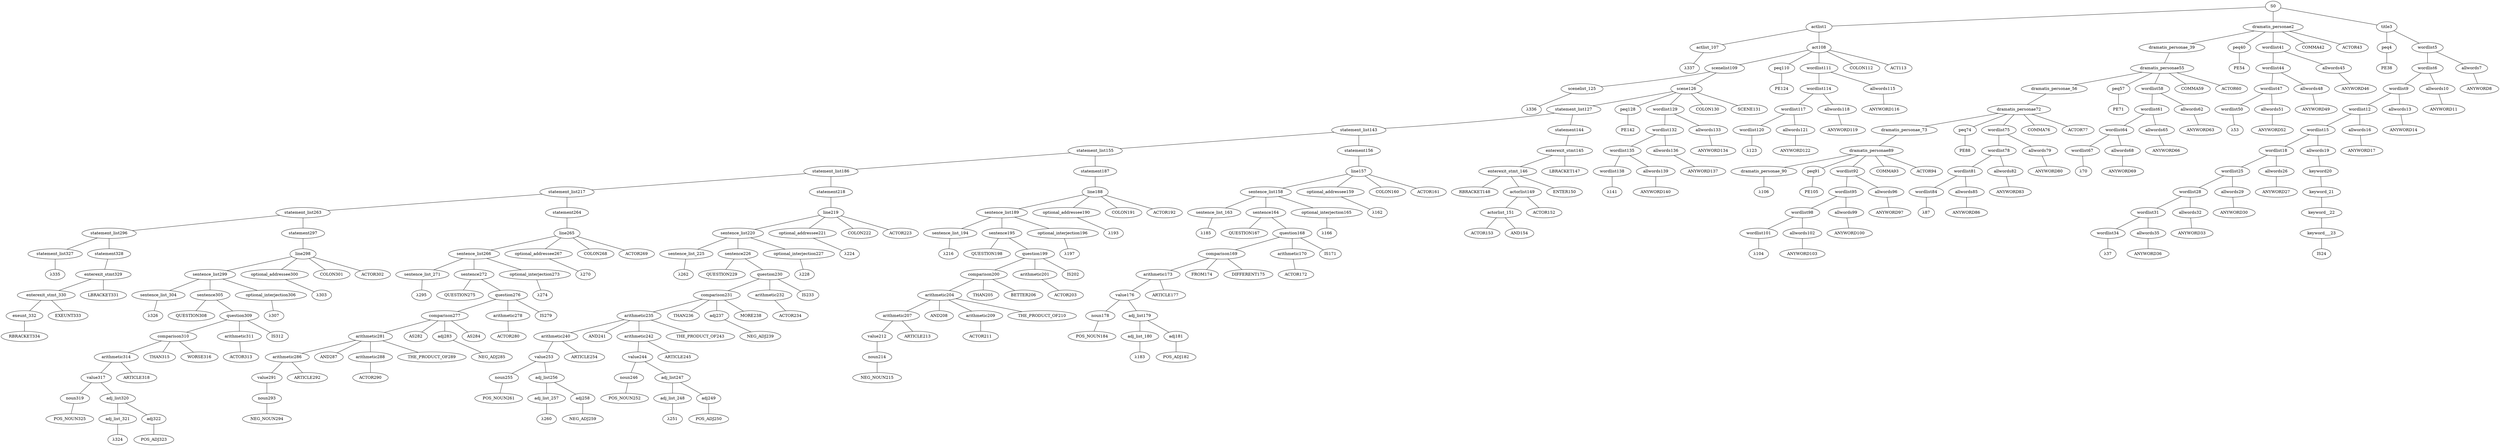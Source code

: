 strict graph {
	S0 -- actlist1
	S0 -- dramatis_personae2
	S0 -- title3

	title3 -- peq4
	title3 -- wordlist5

	wordlist5 -- wordlist6
	wordlist5 -- allwords7

	allwords7 -- ANYWORD8


	wordlist6 -- wordlist9
	wordlist6 -- allwords10

	allwords10 -- ANYWORD11


	wordlist9 -- wordlist12
	wordlist9 -- allwords13

	allwords13 -- ANYWORD14


	wordlist12 -- wordlist15
	wordlist12 -- allwords16

	allwords16 -- ANYWORD17


	wordlist15 -- wordlist18
	wordlist15 -- allwords19

	allwords19 -- keyword20

	keyword20 -- keyword_21

	keyword_21 -- keyword__22

	keyword__22 -- keyword___23

	keyword___23 -- IS24


	wordlist18 -- wordlist25
	wordlist18 -- allwords26

	allwords26 -- ANYWORD27


	wordlist25 -- wordlist28
	wordlist25 -- allwords29

	allwords29 -- ANYWORD30


	wordlist28 -- wordlist31
	wordlist28 -- allwords32

	allwords32 -- ANYWORD33


	wordlist31 -- wordlist34
	wordlist31 -- allwords35

	allwords35 -- ANYWORD36


	wordlist34 -- λ37

	peq4 -- PE38


	dramatis_personae2 -- dramatis_personae_39
	dramatis_personae2 -- peq40
	dramatis_personae2 -- wordlist41
	dramatis_personae2 -- COMMA42
	dramatis_personae2 -- ACTOR43



	wordlist41 -- wordlist44
	wordlist41 -- allwords45

	allwords45 -- ANYWORD46


	wordlist44 -- wordlist47
	wordlist44 -- allwords48

	allwords48 -- ANYWORD49


	wordlist47 -- wordlist50
	wordlist47 -- allwords51

	allwords51 -- ANYWORD52


	wordlist50 -- λ53

	peq40 -- PE54


	dramatis_personae_39 -- dramatis_personae55

	dramatis_personae55 -- dramatis_personae_56
	dramatis_personae55 -- peq57
	dramatis_personae55 -- wordlist58
	dramatis_personae55 -- COMMA59
	dramatis_personae55 -- ACTOR60



	wordlist58 -- wordlist61
	wordlist58 -- allwords62

	allwords62 -- ANYWORD63


	wordlist61 -- wordlist64
	wordlist61 -- allwords65

	allwords65 -- ANYWORD66


	wordlist64 -- wordlist67
	wordlist64 -- allwords68

	allwords68 -- ANYWORD69


	wordlist67 -- λ70

	peq57 -- PE71


	dramatis_personae_56 -- dramatis_personae72

	dramatis_personae72 -- dramatis_personae_73
	dramatis_personae72 -- peq74
	dramatis_personae72 -- wordlist75
	dramatis_personae72 -- COMMA76
	dramatis_personae72 -- ACTOR77



	wordlist75 -- wordlist78
	wordlist75 -- allwords79

	allwords79 -- ANYWORD80


	wordlist78 -- wordlist81
	wordlist78 -- allwords82

	allwords82 -- ANYWORD83


	wordlist81 -- wordlist84
	wordlist81 -- allwords85

	allwords85 -- ANYWORD86


	wordlist84 -- λ87

	peq74 -- PE88


	dramatis_personae_73 -- dramatis_personae89

	dramatis_personae89 -- dramatis_personae_90
	dramatis_personae89 -- peq91
	dramatis_personae89 -- wordlist92
	dramatis_personae89 -- COMMA93
	dramatis_personae89 -- ACTOR94



	wordlist92 -- wordlist95
	wordlist92 -- allwords96

	allwords96 -- ANYWORD97


	wordlist95 -- wordlist98
	wordlist95 -- allwords99

	allwords99 -- ANYWORD100


	wordlist98 -- wordlist101
	wordlist98 -- allwords102

	allwords102 -- ANYWORD103


	wordlist101 -- λ104

	peq91 -- PE105


	dramatis_personae_90 -- λ106

	actlist1 -- actlist_107
	actlist1 -- act108

	act108 -- scenelist109
	act108 -- peq110
	act108 -- wordlist111
	act108 -- COLON112
	act108 -- ACT113



	wordlist111 -- wordlist114
	wordlist111 -- allwords115

	allwords115 -- ANYWORD116


	wordlist114 -- wordlist117
	wordlist114 -- allwords118

	allwords118 -- ANYWORD119


	wordlist117 -- wordlist120
	wordlist117 -- allwords121

	allwords121 -- ANYWORD122


	wordlist120 -- λ123

	peq110 -- PE124


	scenelist109 -- scenelist_125
	scenelist109 -- scene126

	scene126 -- statement_list127
	scene126 -- peq128
	scene126 -- wordlist129
	scene126 -- COLON130
	scene126 -- SCENE131



	wordlist129 -- wordlist132
	wordlist129 -- allwords133

	allwords133 -- ANYWORD134


	wordlist132 -- wordlist135
	wordlist132 -- allwords136

	allwords136 -- ANYWORD137


	wordlist135 -- wordlist138
	wordlist135 -- allwords139

	allwords139 -- ANYWORD140


	wordlist138 -- λ141

	peq128 -- PE142


	statement_list127 -- statement_list143
	statement_list127 -- statement144

	statement144 -- enterexit_stmt145

	enterexit_stmt145 -- enterexit_stmt_146
	enterexit_stmt145 -- LBRACKET147


	enterexit_stmt_146 -- RBRACKET148
	enterexit_stmt_146 -- actorlist149
	enterexit_stmt_146 -- ENTER150


	actorlist149 -- actorlist_151
	actorlist149 -- ACTOR152


	actorlist_151 -- ACTOR153
	actorlist_151 -- AND154




	statement_list143 -- statement_list155
	statement_list143 -- statement156

	statement156 -- line157

	line157 -- sentence_list158
	line157 -- optional_addressee159
	line157 -- COLON160
	line157 -- ACTOR161



	optional_addressee159 -- λ162

	sentence_list158 -- sentence_list_163
	sentence_list158 -- sentence164
	sentence_list158 -- optional_interjection165

	optional_interjection165 -- λ166

	sentence164 -- QUESTION167
	sentence164 -- question168

	question168 -- comparison169
	question168 -- arithmetic170
	question168 -- IS171


	arithmetic170 -- ACTOR172


	comparison169 -- arithmetic173
	comparison169 -- FROM174
	comparison169 -- DIFFERENT175



	arithmetic173 -- value176
	arithmetic173 -- ARTICLE177


	value176 -- noun178
	value176 -- adj_list179

	adj_list179 -- adj_list_180
	adj_list179 -- adj181

	adj181 -- POS_ADJ182


	adj_list_180 -- λ183

	noun178 -- POS_NOUN184



	sentence_list_163 -- λ185

	statement_list155 -- statement_list186
	statement_list155 -- statement187

	statement187 -- line188

	line188 -- sentence_list189
	line188 -- optional_addressee190
	line188 -- COLON191
	line188 -- ACTOR192



	optional_addressee190 -- λ193

	sentence_list189 -- sentence_list_194
	sentence_list189 -- sentence195
	sentence_list189 -- optional_interjection196

	optional_interjection196 -- λ197

	sentence195 -- QUESTION198
	sentence195 -- question199

	question199 -- comparison200
	question199 -- arithmetic201
	question199 -- IS202


	arithmetic201 -- ACTOR203


	comparison200 -- arithmetic204
	comparison200 -- THAN205
	comparison200 -- BETTER206



	arithmetic204 -- arithmetic207
	arithmetic204 -- AND208
	arithmetic204 -- arithmetic209
	arithmetic204 -- THE_PRODUCT_OF210


	arithmetic209 -- ACTOR211



	arithmetic207 -- value212
	arithmetic207 -- ARTICLE213


	value212 -- noun214

	noun214 -- NEG_NOUN215



	sentence_list_194 -- λ216

	statement_list186 -- statement_list217
	statement_list186 -- statement218

	statement218 -- line219

	line219 -- sentence_list220
	line219 -- optional_addressee221
	line219 -- COLON222
	line219 -- ACTOR223



	optional_addressee221 -- λ224

	sentence_list220 -- sentence_list_225
	sentence_list220 -- sentence226
	sentence_list220 -- optional_interjection227

	optional_interjection227 -- λ228

	sentence226 -- QUESTION229
	sentence226 -- question230

	question230 -- comparison231
	question230 -- arithmetic232
	question230 -- IS233


	arithmetic232 -- ACTOR234


	comparison231 -- arithmetic235
	comparison231 -- THAN236
	comparison231 -- adj237
	comparison231 -- MORE238


	adj237 -- NEG_ADJ239



	arithmetic235 -- arithmetic240
	arithmetic235 -- AND241
	arithmetic235 -- arithmetic242
	arithmetic235 -- THE_PRODUCT_OF243


	arithmetic242 -- value244
	arithmetic242 -- ARTICLE245


	value244 -- noun246
	value244 -- adj_list247

	adj_list247 -- adj_list_248
	adj_list247 -- adj249

	adj249 -- POS_ADJ250


	adj_list_248 -- λ251

	noun246 -- POS_NOUN252



	arithmetic240 -- value253
	arithmetic240 -- ARTICLE254


	value253 -- noun255
	value253 -- adj_list256

	adj_list256 -- adj_list_257
	adj_list256 -- adj258

	adj258 -- NEG_ADJ259


	adj_list_257 -- λ260

	noun255 -- POS_NOUN261



	sentence_list_225 -- λ262

	statement_list217 -- statement_list263
	statement_list217 -- statement264

	statement264 -- line265

	line265 -- sentence_list266
	line265 -- optional_addressee267
	line265 -- COLON268
	line265 -- ACTOR269



	optional_addressee267 -- λ270

	sentence_list266 -- sentence_list_271
	sentence_list266 -- sentence272
	sentence_list266 -- optional_interjection273

	optional_interjection273 -- λ274

	sentence272 -- QUESTION275
	sentence272 -- question276

	question276 -- comparison277
	question276 -- arithmetic278
	question276 -- IS279


	arithmetic278 -- ACTOR280


	comparison277 -- arithmetic281
	comparison277 -- AS282
	comparison277 -- adj283
	comparison277 -- AS284


	adj283 -- NEG_ADJ285



	arithmetic281 -- arithmetic286
	arithmetic281 -- AND287
	arithmetic281 -- arithmetic288
	arithmetic281 -- THE_PRODUCT_OF289


	arithmetic288 -- ACTOR290



	arithmetic286 -- value291
	arithmetic286 -- ARTICLE292


	value291 -- noun293

	noun293 -- NEG_NOUN294



	sentence_list_271 -- λ295

	statement_list263 -- statement_list296
	statement_list263 -- statement297

	statement297 -- line298

	line298 -- sentence_list299
	line298 -- optional_addressee300
	line298 -- COLON301
	line298 -- ACTOR302



	optional_addressee300 -- λ303

	sentence_list299 -- sentence_list_304
	sentence_list299 -- sentence305
	sentence_list299 -- optional_interjection306

	optional_interjection306 -- λ307

	sentence305 -- QUESTION308
	sentence305 -- question309

	question309 -- comparison310
	question309 -- arithmetic311
	question309 -- IS312


	arithmetic311 -- ACTOR313


	comparison310 -- arithmetic314
	comparison310 -- THAN315
	comparison310 -- WORSE316



	arithmetic314 -- value317
	arithmetic314 -- ARTICLE318


	value317 -- noun319
	value317 -- adj_list320

	adj_list320 -- adj_list_321
	adj_list320 -- adj322

	adj322 -- POS_ADJ323


	adj_list_321 -- λ324

	noun319 -- POS_NOUN325



	sentence_list_304 -- λ326

	statement_list296 -- statement_list327
	statement_list296 -- statement328

	statement328 -- enterexit_stmt329

	enterexit_stmt329 -- enterexit_stmt_330
	enterexit_stmt329 -- LBRACKET331


	enterexit_stmt_330 -- exeunt_332
	enterexit_stmt_330 -- EXEUNT333


	exeunt_332 -- RBRACKET334


	statement_list327 -- λ335

	scenelist_125 -- λ336

	actlist_107 -- λ337


}